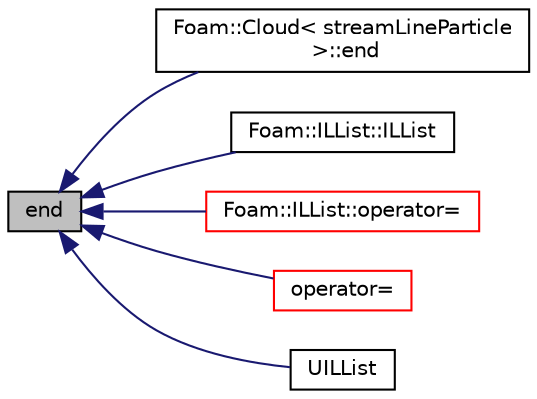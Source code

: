digraph "end"
{
  bgcolor="transparent";
  edge [fontname="Helvetica",fontsize="10",labelfontname="Helvetica",labelfontsize="10"];
  node [fontname="Helvetica",fontsize="10",shape=record];
  rankdir="LR";
  Node5002 [label="end",height=0.2,width=0.4,color="black", fillcolor="grey75", style="filled", fontcolor="black"];
  Node5002 -> Node5003 [dir="back",color="midnightblue",fontsize="10",style="solid",fontname="Helvetica"];
  Node5003 [label="Foam::Cloud\< streamLineParticle\l \>::end",height=0.2,width=0.4,color="black",URL="$a24697.html#aa0985d5530ef2325d4bd8ce4a28c636a"];
  Node5002 -> Node5004 [dir="back",color="midnightblue",fontsize="10",style="solid",fontname="Helvetica"];
  Node5004 [label="Foam::ILList::ILList",height=0.2,width=0.4,color="black",URL="$a26901.html#a9fe64e410d43c4e1ff806fb32c5a2819",tooltip="Construct as copy. "];
  Node5002 -> Node5005 [dir="back",color="midnightblue",fontsize="10",style="solid",fontname="Helvetica"];
  Node5005 [label="Foam::ILList::operator=",height=0.2,width=0.4,color="red",URL="$a26901.html#afd9ddd19ae990f5745f3a7aa56c9237f",tooltip="Assignment operator. "];
  Node5002 -> Node5007 [dir="back",color="midnightblue",fontsize="10",style="solid",fontname="Helvetica"];
  Node5007 [label="operator=",height=0.2,width=0.4,color="red",URL="$a26933.html#a1167735e4299bc1631f8316ee8d7880b"];
  Node5002 -> Node5009 [dir="back",color="midnightblue",fontsize="10",style="solid",fontname="Helvetica"];
  Node5009 [label="UILList",height=0.2,width=0.4,color="black",URL="$a26933.html#a8ad03ee7d8d9cb1fc8ced0e44baa43d2",tooltip="Construct as copy. "];
}
